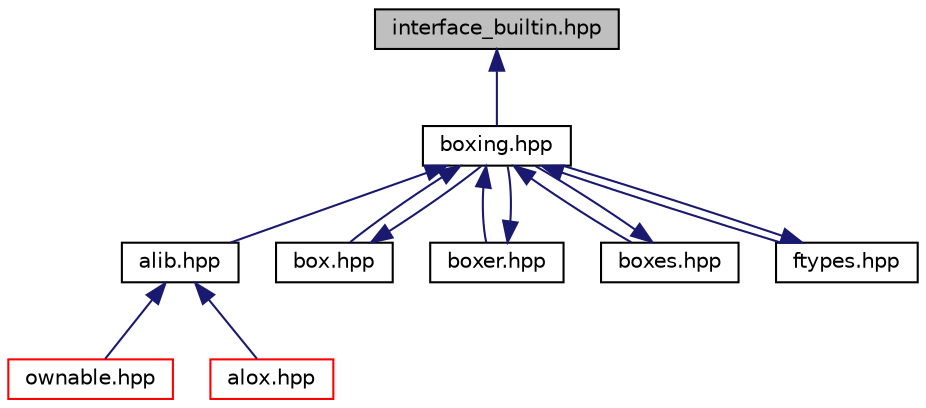 digraph "interface_builtin.hpp"
{
  edge [fontname="Helvetica",fontsize="10",labelfontname="Helvetica",labelfontsize="10"];
  node [fontname="Helvetica",fontsize="10",shape=record];
  Node1 [label="interface_builtin.hpp",height=0.2,width=0.4,color="black", fillcolor="grey75", style="filled", fontcolor="black"];
  Node1 -> Node2 [dir="back",color="midnightblue",fontsize="10",style="solid",fontname="Helvetica"];
  Node2 -> Node3 [dir="back",color="midnightblue",fontsize="10",style="solid",fontname="Helvetica"];
  Node2 -> Node26 [dir="back",color="midnightblue",fontsize="10",style="solid",fontname="Helvetica"];
  Node2 -> Node27 [dir="back",color="midnightblue",fontsize="10",style="solid",fontname="Helvetica"];
  Node2 -> Node28 [dir="back",color="midnightblue",fontsize="10",style="solid",fontname="Helvetica"];
  Node2 -> Node29 [dir="back",color="midnightblue",fontsize="10",style="solid",fontname="Helvetica"];
  Node3 -> Node4 [dir="back",color="midnightblue",fontsize="10",style="solid",fontname="Helvetica"];
  Node3 -> Node8 [dir="back",color="midnightblue",fontsize="10",style="solid",fontname="Helvetica"];
  Node26 -> Node2 [dir="back",color="midnightblue",fontsize="10",style="solid",fontname="Helvetica"];
  Node27 -> Node2 [dir="back",color="midnightblue",fontsize="10",style="solid",fontname="Helvetica"];
  Node28 -> Node2 [dir="back",color="midnightblue",fontsize="10",style="solid",fontname="Helvetica"];
  Node29 -> Node2 [dir="back",color="midnightblue",fontsize="10",style="solid",fontname="Helvetica"];
  Node2 [label="boxing.hpp",height=0.2,width=0.4,color="black", fillcolor="white", style="filled",URL="$boxing_8hpp.html"];
  Node3 [label="alib.hpp",height=0.2,width=0.4,color="black", fillcolor="white", style="filled",URL="$alib_8hpp.html"];
  Node4 [label="ownable.hpp",height=0.2,width=0.4,color="red", fillcolor="white", style="filled",URL="$ownable_8hpp.html"];
  Node8 [label="alox.hpp",height=0.2,width=0.4,color="red", fillcolor="white", style="filled",URL="$alox_8hpp.html"];
  Node26 [label="box.hpp",height=0.2,width=0.4,color="black", fillcolor="white", style="filled",URL="$box_8hpp.html"];
  Node27 [label="boxer.hpp",height=0.2,width=0.4,color="black", fillcolor="white", style="filled",URL="$boxer_8hpp.html"];
  Node28 [label="boxes.hpp",height=0.2,width=0.4,color="black", fillcolor="white", style="filled",URL="$boxes_8hpp.html"];
  Node29 [label="ftypes.hpp",height=0.2,width=0.4,color="black", fillcolor="white", style="filled",URL="$ftypes_8hpp.html"];
}

